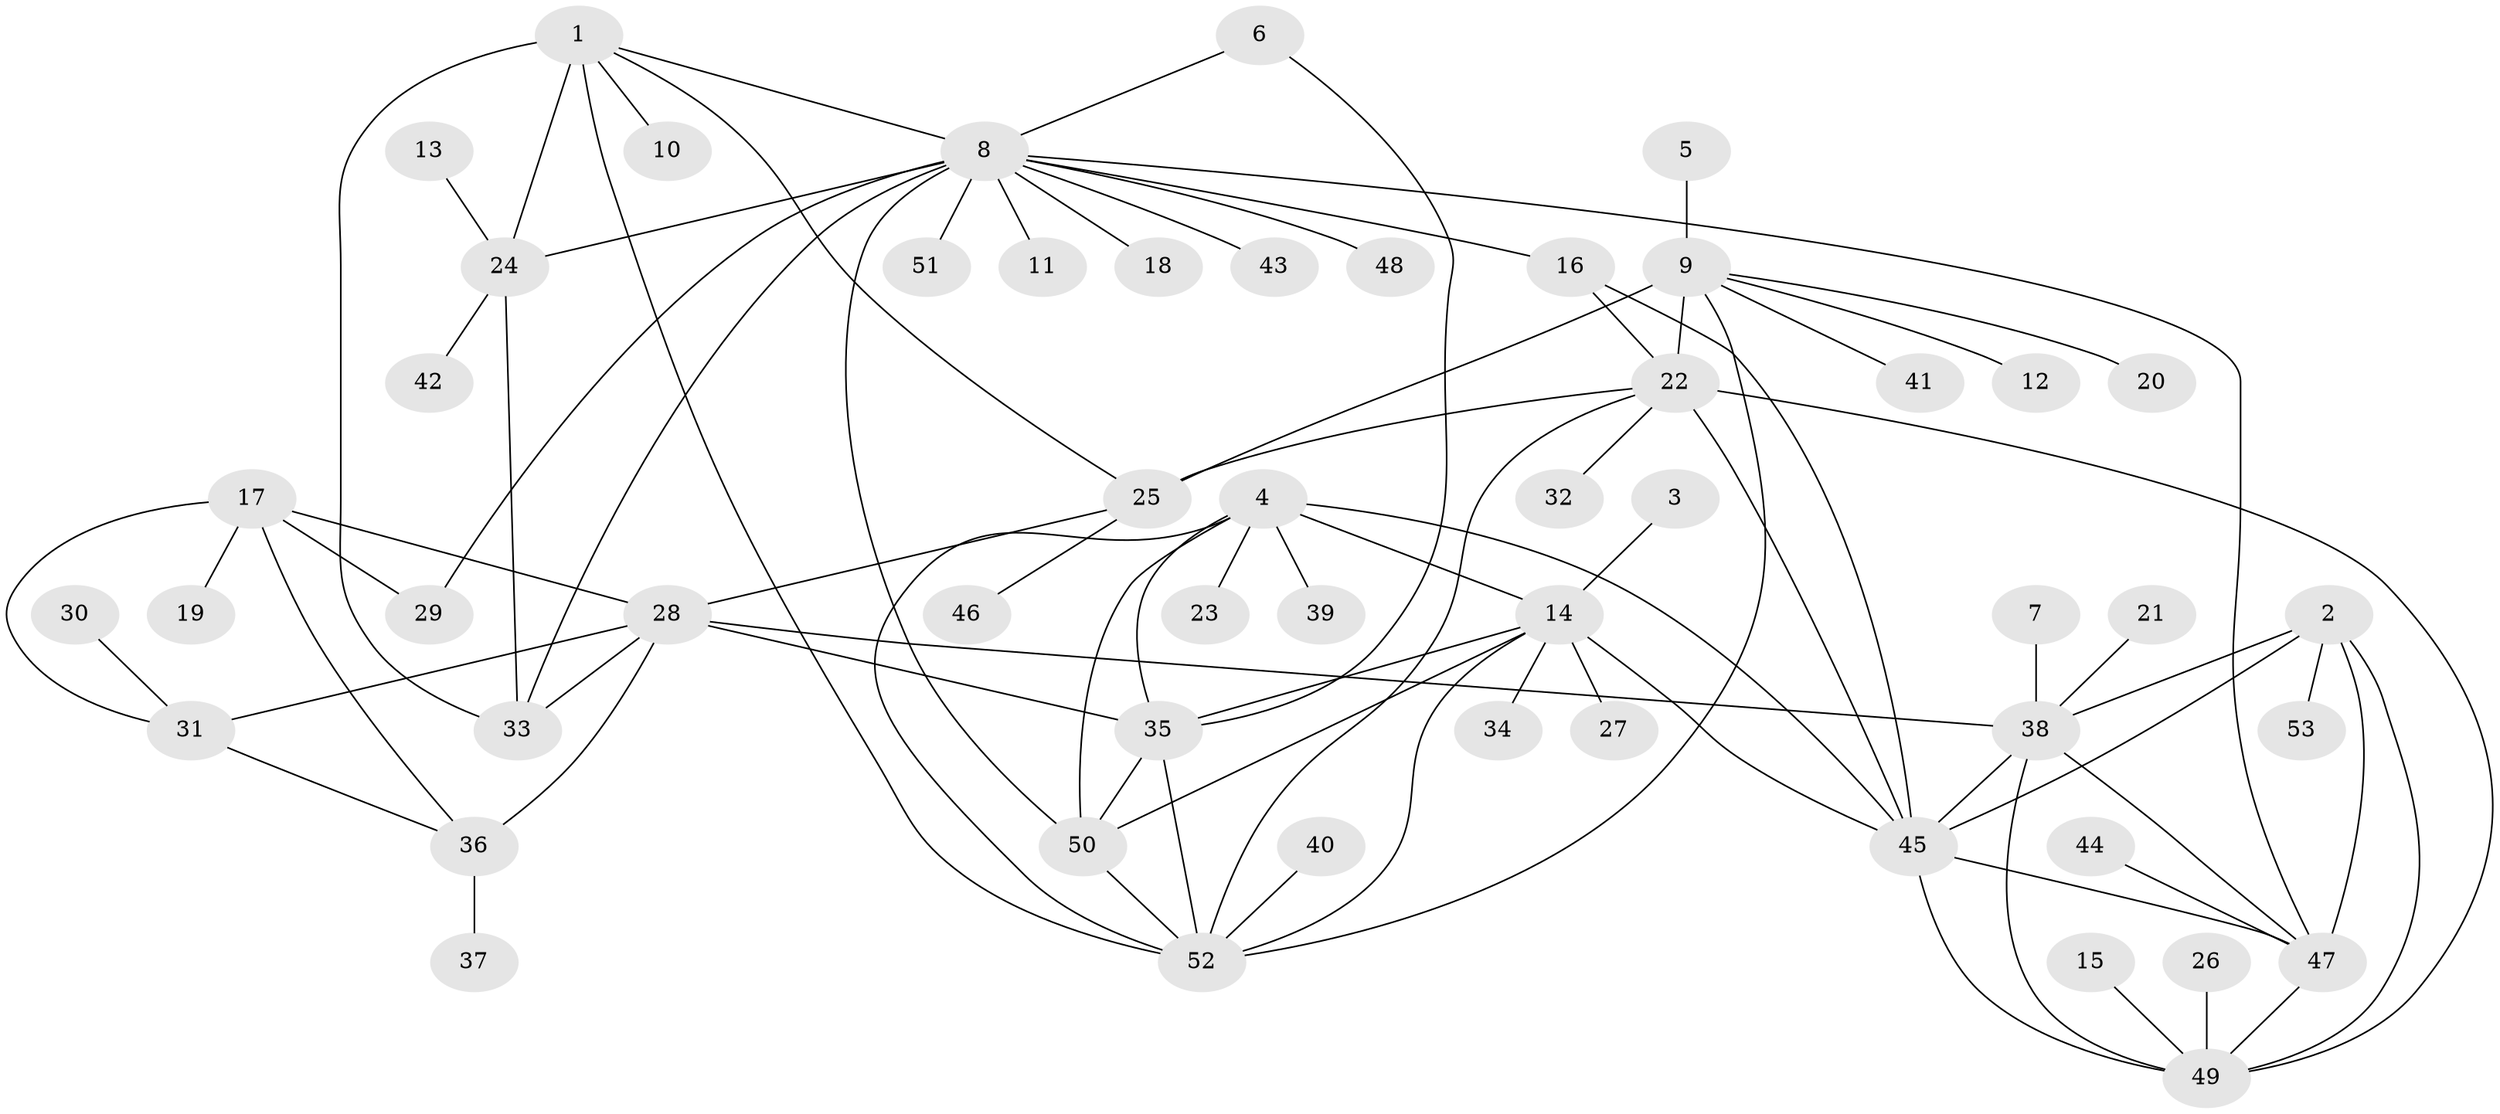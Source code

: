 // original degree distribution, {5: 0.018867924528301886, 6: 0.05660377358490566, 7: 0.05660377358490566, 16: 0.009433962264150943, 9: 0.03773584905660377, 8: 0.03773584905660377, 10: 0.009433962264150943, 12: 0.009433962264150943, 1: 0.5660377358490566, 3: 0.03773584905660377, 2: 0.16037735849056603}
// Generated by graph-tools (version 1.1) at 2025/02/03/09/25 03:02:33]
// undirected, 53 vertices, 85 edges
graph export_dot {
graph [start="1"]
  node [color=gray90,style=filled];
  1;
  2;
  3;
  4;
  5;
  6;
  7;
  8;
  9;
  10;
  11;
  12;
  13;
  14;
  15;
  16;
  17;
  18;
  19;
  20;
  21;
  22;
  23;
  24;
  25;
  26;
  27;
  28;
  29;
  30;
  31;
  32;
  33;
  34;
  35;
  36;
  37;
  38;
  39;
  40;
  41;
  42;
  43;
  44;
  45;
  46;
  47;
  48;
  49;
  50;
  51;
  52;
  53;
  1 -- 8 [weight=1.0];
  1 -- 10 [weight=1.0];
  1 -- 24 [weight=2.0];
  1 -- 25 [weight=1.0];
  1 -- 33 [weight=1.0];
  1 -- 52 [weight=1.0];
  2 -- 38 [weight=1.0];
  2 -- 45 [weight=1.0];
  2 -- 47 [weight=1.0];
  2 -- 49 [weight=1.0];
  2 -- 53 [weight=1.0];
  3 -- 14 [weight=1.0];
  4 -- 14 [weight=1.0];
  4 -- 23 [weight=1.0];
  4 -- 35 [weight=1.0];
  4 -- 39 [weight=1.0];
  4 -- 45 [weight=1.0];
  4 -- 50 [weight=1.0];
  4 -- 52 [weight=1.0];
  5 -- 9 [weight=1.0];
  6 -- 8 [weight=1.0];
  6 -- 35 [weight=1.0];
  7 -- 38 [weight=1.0];
  8 -- 11 [weight=1.0];
  8 -- 16 [weight=1.0];
  8 -- 18 [weight=1.0];
  8 -- 24 [weight=2.0];
  8 -- 29 [weight=1.0];
  8 -- 33 [weight=1.0];
  8 -- 43 [weight=1.0];
  8 -- 47 [weight=1.0];
  8 -- 48 [weight=1.0];
  8 -- 50 [weight=1.0];
  8 -- 51 [weight=1.0];
  9 -- 12 [weight=1.0];
  9 -- 20 [weight=1.0];
  9 -- 22 [weight=3.0];
  9 -- 25 [weight=3.0];
  9 -- 41 [weight=1.0];
  9 -- 52 [weight=1.0];
  13 -- 24 [weight=1.0];
  14 -- 27 [weight=1.0];
  14 -- 34 [weight=1.0];
  14 -- 35 [weight=1.0];
  14 -- 45 [weight=1.0];
  14 -- 50 [weight=1.0];
  14 -- 52 [weight=1.0];
  15 -- 49 [weight=1.0];
  16 -- 22 [weight=2.0];
  16 -- 45 [weight=1.0];
  17 -- 19 [weight=1.0];
  17 -- 28 [weight=2.0];
  17 -- 29 [weight=1.0];
  17 -- 31 [weight=1.0];
  17 -- 36 [weight=1.0];
  21 -- 38 [weight=1.0];
  22 -- 25 [weight=1.0];
  22 -- 32 [weight=1.0];
  22 -- 45 [weight=1.0];
  22 -- 49 [weight=1.0];
  22 -- 52 [weight=1.0];
  24 -- 33 [weight=2.0];
  24 -- 42 [weight=1.0];
  25 -- 28 [weight=1.0];
  25 -- 46 [weight=1.0];
  26 -- 49 [weight=1.0];
  28 -- 31 [weight=2.0];
  28 -- 33 [weight=1.0];
  28 -- 35 [weight=1.0];
  28 -- 36 [weight=2.0];
  28 -- 38 [weight=1.0];
  30 -- 31 [weight=1.0];
  31 -- 36 [weight=1.0];
  35 -- 50 [weight=1.0];
  35 -- 52 [weight=1.0];
  36 -- 37 [weight=1.0];
  38 -- 45 [weight=1.0];
  38 -- 47 [weight=1.0];
  38 -- 49 [weight=1.0];
  40 -- 52 [weight=1.0];
  44 -- 47 [weight=1.0];
  45 -- 47 [weight=1.0];
  45 -- 49 [weight=1.0];
  47 -- 49 [weight=1.0];
  50 -- 52 [weight=1.0];
}
